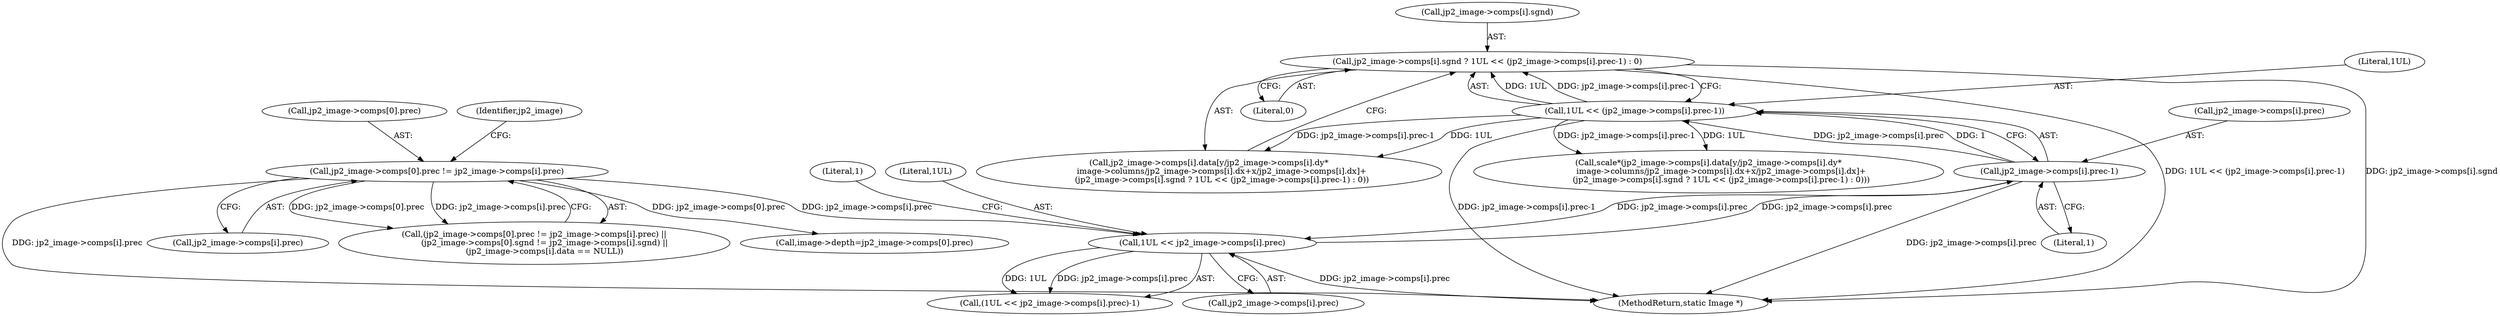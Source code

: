 digraph "0_ImageMagick_ac23b02ecb741e5de60f5235ea443790c88a0b80@pointer" {
"1000881" [label="(Call,jp2_image->comps[i].sgnd ? 1UL << (jp2_image->comps[i].prec-1) : 0)"];
"1000889" [label="(Call,1UL << (jp2_image->comps[i].prec-1))"];
"1000891" [label="(Call,jp2_image->comps[i].prec-1)"];
"1000827" [label="(Call,1UL << jp2_image->comps[i].prec)"];
"1000556" [label="(Call,jp2_image->comps[0].prec != jp2_image->comps[i].prec)"];
"1000826" [label="(Call,(1UL << jp2_image->comps[i].prec)-1)"];
"1000557" [label="(Call,jp2_image->comps[0].prec)"];
"1000556" [label="(Call,jp2_image->comps[0].prec != jp2_image->comps[i].prec)"];
"1000900" [label="(Literal,0)"];
"1000564" [label="(Call,jp2_image->comps[i].prec)"];
"1000881" [label="(Call,jp2_image->comps[i].sgnd ? 1UL << (jp2_image->comps[i].prec-1) : 0)"];
"1000827" [label="(Call,1UL << jp2_image->comps[i].prec)"];
"1000828" [label="(Literal,1UL)"];
"1000836" [label="(Literal,1)"];
"1000839" [label="(Call,scale*(jp2_image->comps[i].data[y/jp2_image->comps[i].dy*\n          image->columns/jp2_image->comps[i].dx+x/jp2_image->comps[i].dx]+\n          (jp2_image->comps[i].sgnd ? 1UL << (jp2_image->comps[i].prec-1) : 0)))"];
"1000882" [label="(Call,jp2_image->comps[i].sgnd)"];
"1000889" [label="(Call,1UL << (jp2_image->comps[i].prec-1))"];
"1000891" [label="(Call,jp2_image->comps[i].prec-1)"];
"1000890" [label="(Literal,1UL)"];
"1000555" [label="(Call,(jp2_image->comps[0].prec != jp2_image->comps[i].prec) ||\n        (jp2_image->comps[0].sgnd != jp2_image->comps[i].sgnd) ||\n        (jp2_image->comps[i].data == NULL))"];
"1000829" [label="(Call,jp2_image->comps[i].prec)"];
"1000899" [label="(Literal,1)"];
"1001016" [label="(MethodReturn,static Image *)"];
"1000576" [label="(Identifier,jp2_image)"];
"1000892" [label="(Call,jp2_image->comps[i].prec)"];
"1000627" [label="(Call,image->depth=jp2_image->comps[0].prec)"];
"1000841" [label="(Call,jp2_image->comps[i].data[y/jp2_image->comps[i].dy*\n          image->columns/jp2_image->comps[i].dx+x/jp2_image->comps[i].dx]+\n          (jp2_image->comps[i].sgnd ? 1UL << (jp2_image->comps[i].prec-1) : 0))"];
"1000881" -> "1000841"  [label="AST: "];
"1000881" -> "1000889"  [label="CFG: "];
"1000881" -> "1000900"  [label="CFG: "];
"1000882" -> "1000881"  [label="AST: "];
"1000889" -> "1000881"  [label="AST: "];
"1000900" -> "1000881"  [label="AST: "];
"1000841" -> "1000881"  [label="CFG: "];
"1000881" -> "1001016"  [label="DDG: jp2_image->comps[i].sgnd"];
"1000881" -> "1001016"  [label="DDG: 1UL << (jp2_image->comps[i].prec-1)"];
"1000889" -> "1000881"  [label="DDG: 1UL"];
"1000889" -> "1000881"  [label="DDG: jp2_image->comps[i].prec-1"];
"1000889" -> "1000891"  [label="CFG: "];
"1000890" -> "1000889"  [label="AST: "];
"1000891" -> "1000889"  [label="AST: "];
"1000889" -> "1001016"  [label="DDG: jp2_image->comps[i].prec-1"];
"1000889" -> "1000839"  [label="DDG: 1UL"];
"1000889" -> "1000839"  [label="DDG: jp2_image->comps[i].prec-1"];
"1000889" -> "1000841"  [label="DDG: 1UL"];
"1000889" -> "1000841"  [label="DDG: jp2_image->comps[i].prec-1"];
"1000891" -> "1000889"  [label="DDG: jp2_image->comps[i].prec"];
"1000891" -> "1000889"  [label="DDG: 1"];
"1000891" -> "1000899"  [label="CFG: "];
"1000892" -> "1000891"  [label="AST: "];
"1000899" -> "1000891"  [label="AST: "];
"1000891" -> "1001016"  [label="DDG: jp2_image->comps[i].prec"];
"1000891" -> "1000827"  [label="DDG: jp2_image->comps[i].prec"];
"1000827" -> "1000891"  [label="DDG: jp2_image->comps[i].prec"];
"1000827" -> "1000826"  [label="AST: "];
"1000827" -> "1000829"  [label="CFG: "];
"1000828" -> "1000827"  [label="AST: "];
"1000829" -> "1000827"  [label="AST: "];
"1000836" -> "1000827"  [label="CFG: "];
"1000827" -> "1001016"  [label="DDG: jp2_image->comps[i].prec"];
"1000827" -> "1000826"  [label="DDG: 1UL"];
"1000827" -> "1000826"  [label="DDG: jp2_image->comps[i].prec"];
"1000556" -> "1000827"  [label="DDG: jp2_image->comps[i].prec"];
"1000556" -> "1000555"  [label="AST: "];
"1000556" -> "1000564"  [label="CFG: "];
"1000557" -> "1000556"  [label="AST: "];
"1000564" -> "1000556"  [label="AST: "];
"1000576" -> "1000556"  [label="CFG: "];
"1000555" -> "1000556"  [label="CFG: "];
"1000556" -> "1001016"  [label="DDG: jp2_image->comps[i].prec"];
"1000556" -> "1000555"  [label="DDG: jp2_image->comps[0].prec"];
"1000556" -> "1000555"  [label="DDG: jp2_image->comps[i].prec"];
"1000556" -> "1000627"  [label="DDG: jp2_image->comps[0].prec"];
}
